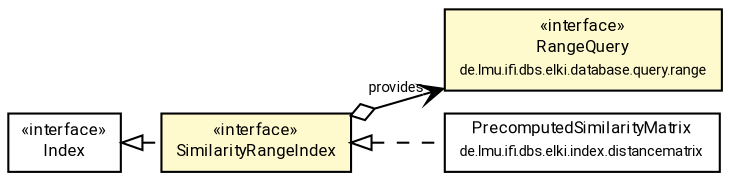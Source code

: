 #!/usr/local/bin/dot
#
# Class diagram 
# Generated by UMLGraph version R5_7_2-60-g0e99a6 (http://www.spinellis.gr/umlgraph/)
#

digraph G {
	graph [fontnames="svg"]
	edge [fontname="Roboto",fontsize=7,labelfontname="Roboto",labelfontsize=7,color="black"];
	node [fontname="Roboto",fontcolor="black",fontsize=8,shape=plaintext,margin=0,width=0,height=0];
	nodesep=0.15;
	ranksep=0.25;
	rankdir=LR;
	// de.lmu.ifi.dbs.elki.index.SimilarityRangeIndex<O>
	c9406815 [label=<<table title="de.lmu.ifi.dbs.elki.index.SimilarityRangeIndex" border="0" cellborder="1" cellspacing="0" cellpadding="2" bgcolor="lemonChiffon" href="SimilarityRangeIndex.html" target="_parent">
		<tr><td><table border="0" cellspacing="0" cellpadding="1">
		<tr><td align="center" balign="center"> &#171;interface&#187; </td></tr>
		<tr><td align="center" balign="center"> <font face="Roboto">SimilarityRangeIndex</font> </td></tr>
		</table></td></tr>
		</table>>, URL="SimilarityRangeIndex.html"];
	// de.lmu.ifi.dbs.elki.index.Index
	c9406819 [label=<<table title="de.lmu.ifi.dbs.elki.index.Index" border="0" cellborder="1" cellspacing="0" cellpadding="2" href="Index.html" target="_parent">
		<tr><td><table border="0" cellspacing="0" cellpadding="1">
		<tr><td align="center" balign="center"> &#171;interface&#187; </td></tr>
		<tr><td align="center" balign="center"> <font face="Roboto">Index</font> </td></tr>
		</table></td></tr>
		</table>>, URL="Index.html"];
	// de.lmu.ifi.dbs.elki.database.query.range.RangeQuery<O>
	c9406853 [label=<<table title="de.lmu.ifi.dbs.elki.database.query.range.RangeQuery" border="0" cellborder="1" cellspacing="0" cellpadding="2" bgcolor="LemonChiffon" href="../database/query/range/RangeQuery.html" target="_parent">
		<tr><td><table border="0" cellspacing="0" cellpadding="1">
		<tr><td align="center" balign="center"> &#171;interface&#187; </td></tr>
		<tr><td align="center" balign="center"> <font face="Roboto">RangeQuery</font> </td></tr>
		<tr><td align="center" balign="center"> <font face="Roboto" point-size="7.0">de.lmu.ifi.dbs.elki.database.query.range</font> </td></tr>
		</table></td></tr>
		</table>>, URL="../database/query/range/RangeQuery.html"];
	// de.lmu.ifi.dbs.elki.index.distancematrix.PrecomputedSimilarityMatrix<O>
	c9408059 [label=<<table title="de.lmu.ifi.dbs.elki.index.distancematrix.PrecomputedSimilarityMatrix" border="0" cellborder="1" cellspacing="0" cellpadding="2" href="distancematrix/PrecomputedSimilarityMatrix.html" target="_parent">
		<tr><td><table border="0" cellspacing="0" cellpadding="1">
		<tr><td align="center" balign="center"> <font face="Roboto">PrecomputedSimilarityMatrix</font> </td></tr>
		<tr><td align="center" balign="center"> <font face="Roboto" point-size="7.0">de.lmu.ifi.dbs.elki.index.distancematrix</font> </td></tr>
		</table></td></tr>
		</table>>, URL="distancematrix/PrecomputedSimilarityMatrix.html"];
	// de.lmu.ifi.dbs.elki.index.SimilarityRangeIndex<O> implements de.lmu.ifi.dbs.elki.index.Index
	c9406819 -> c9406815 [arrowtail=empty,style=dashed,dir=back,weight=9];
	// de.lmu.ifi.dbs.elki.index.SimilarityRangeIndex<O> navhas de.lmu.ifi.dbs.elki.database.query.range.RangeQuery<O>
	c9406815 -> c9406853 [arrowhead=open,arrowtail=ediamond,dir=both,weight=3,label="provides"];
	// de.lmu.ifi.dbs.elki.index.distancematrix.PrecomputedSimilarityMatrix<O> implements de.lmu.ifi.dbs.elki.index.SimilarityRangeIndex<O>
	c9406815 -> c9408059 [arrowtail=empty,style=dashed,dir=back,weight=9];
}

